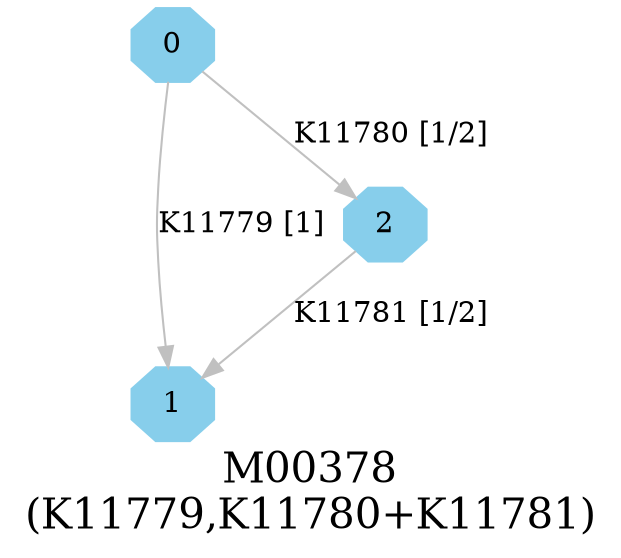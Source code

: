 digraph G {
graph [label="M00378
(K11779,K11780+K11781)",fontsize=20];
node [shape=box,style=filled];
edge [len=3,color=grey];
{node [width=.3,height=.3,shape=octagon,style=filled,color=skyblue] 0 1 2 }
0 -> 1 [label="K11779 [1]"];
0 -> 2 [label="K11780 [1/2]"];
2 -> 1 [label="K11781 [1/2]"];
}